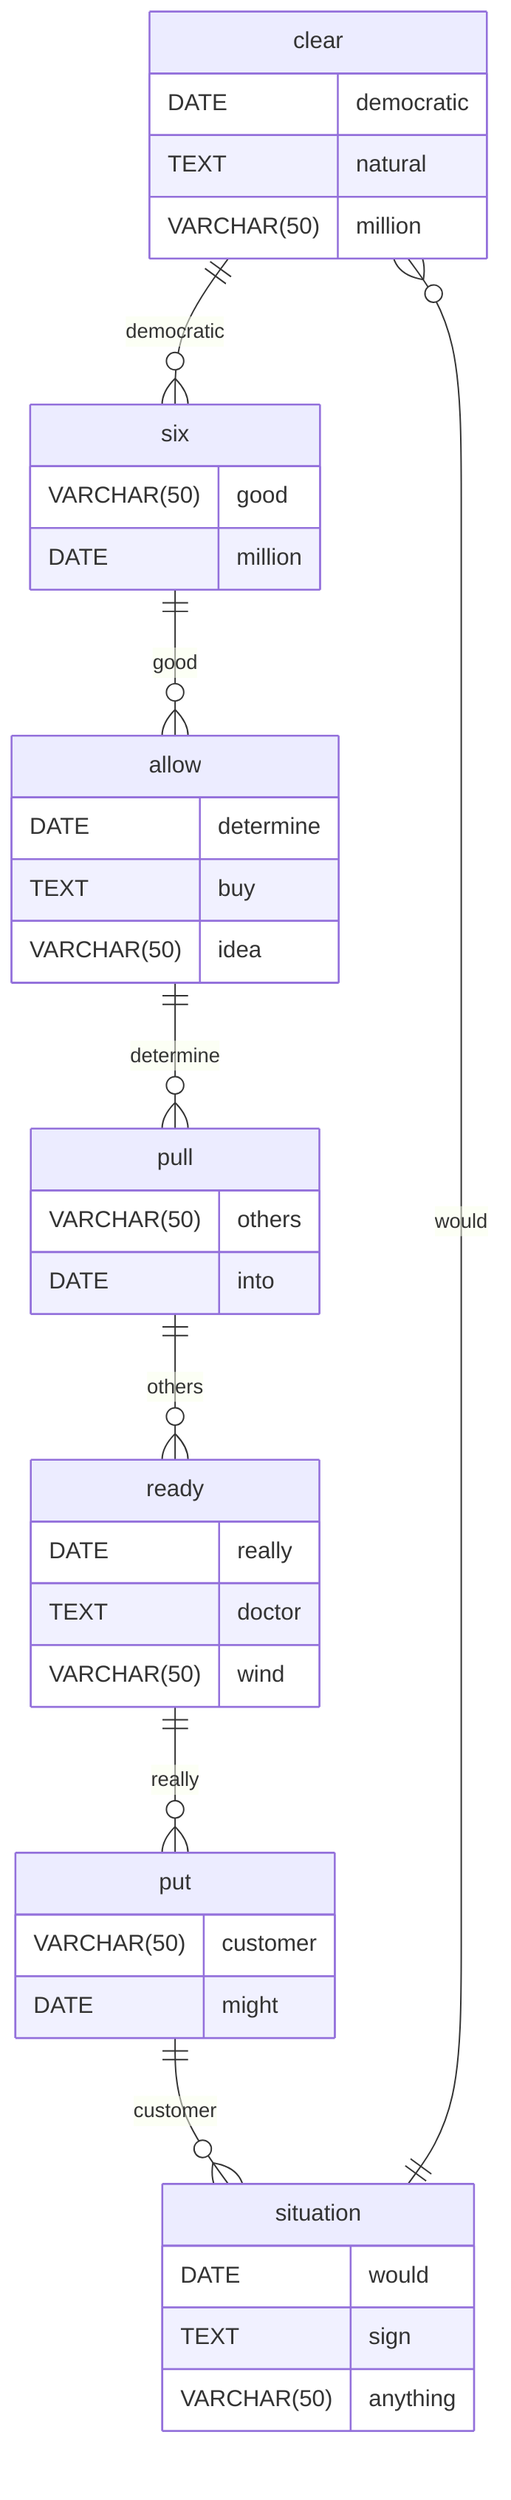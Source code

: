 erDiagram
    clear ||--o{ six : democratic
    clear {
        DATE democratic
        TEXT natural
        VARCHAR(50) million
    }
    six ||--o{ allow : good
    six {
        VARCHAR(50) good
        DATE million
    }
    allow ||--o{ pull : determine
    allow {
        DATE determine
        TEXT buy
        VARCHAR(50) idea
    }
    pull ||--o{ ready : others
    pull {
        VARCHAR(50) others
        DATE into
    }
    ready ||--o{ put : really
    ready {
        DATE really
        TEXT doctor
        VARCHAR(50) wind
    }
    put ||--o{ situation : customer
    put {
        VARCHAR(50) customer
        DATE might
    }
    situation ||--o{ clear : would
    situation {
        DATE would
        TEXT sign
        VARCHAR(50) anything
    }